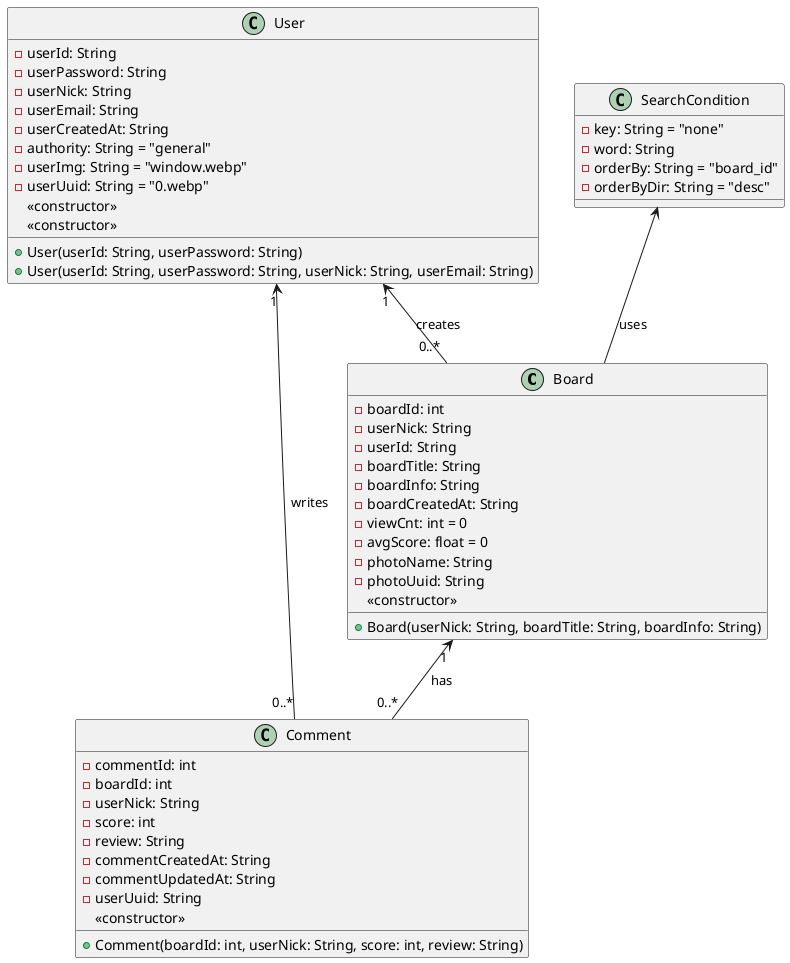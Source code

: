 @startuml

' Board 클래스
class Board {
    - boardId: int
    - userNick: String
    - userId: String
    - boardTitle: String
    - boardInfo: String
    - boardCreatedAt: String
    - viewCnt: int = 0
    - avgScore: float = 0
    - photoName: String
    - photoUuid: String
    «constructor»
    + Board(userNick: String, boardTitle: String, boardInfo: String)
}

' Comment 클래스
class Comment {
    - commentId: int
    - boardId: int
    - userNick: String
    - score: int
    - review: String
    - commentCreatedAt: String
    - commentUpdatedAt: String
    - userUuid: String
    «constructor»
    + Comment(boardId: int, userNick: String, score: int, review: String)
}

' SearchCondition 클래스
class SearchCondition {
    - key: String = "none"
    - word: String
    - orderBy: String = "board_id"
    - orderByDir: String = "desc"
}

' User 클래스
class User {
    - userId: String
    - userPassword: String
    - userNick: String
    - userEmail: String
    - userCreatedAt: String
    - authority: String = "general"
    - userImg: String = "window.webp"
    - userUuid: String = "0.webp"
    «constructor»
    + User(userId: String, userPassword: String)
    «constructor»
    + User(userId: String, userPassword: String, userNick: String, userEmail: String)
}

' 클래스 간의 관계
Board "1" <-- "0..*" Comment : has
SearchCondition <-- Board : uses
User "1" <-- "0..*" Board : creates
User "1" <-- "0..*" Comment : writes

@enduml
